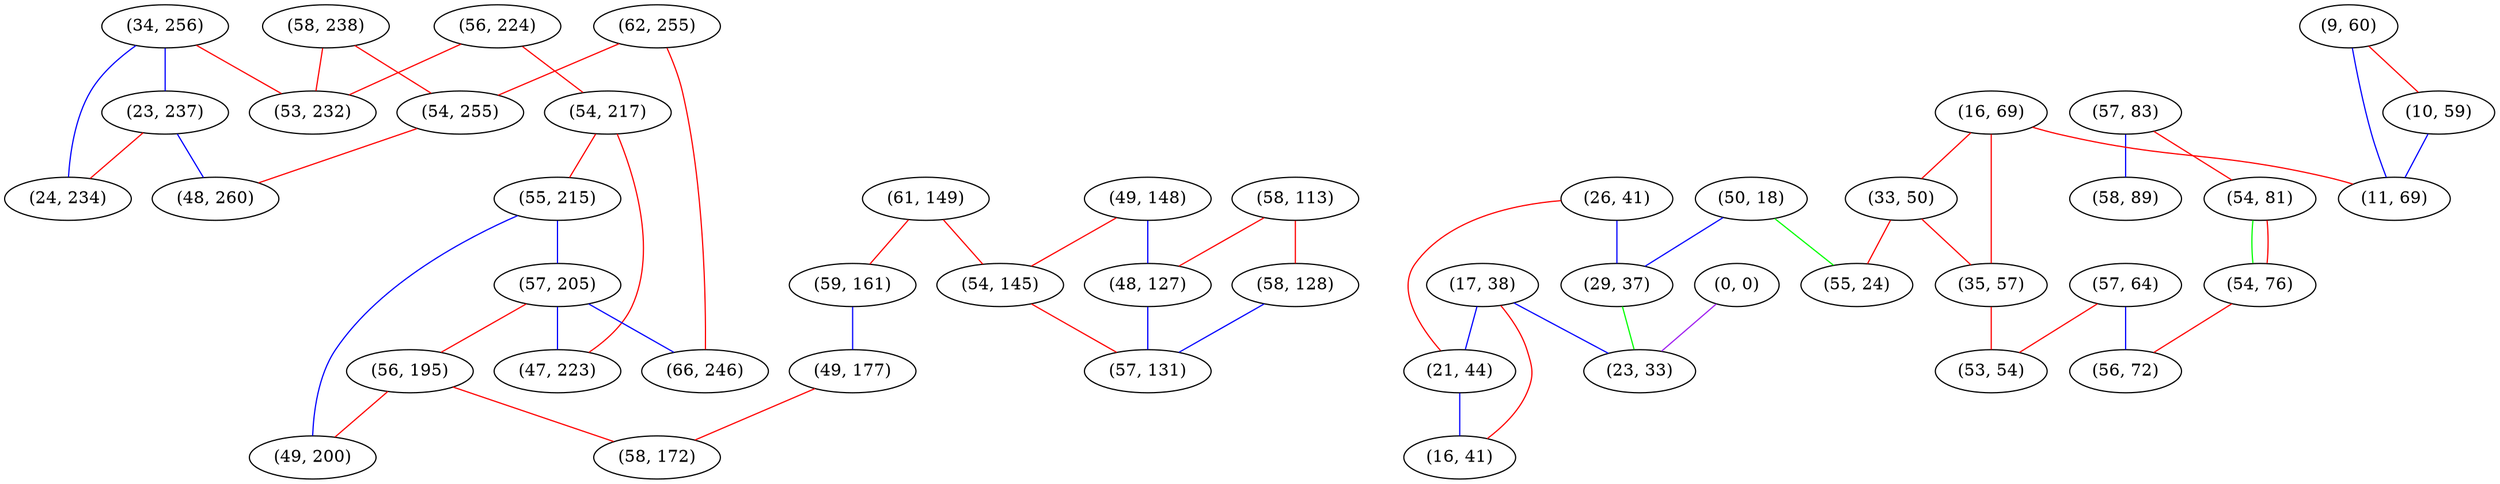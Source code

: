 graph "" {
"(58, 238)";
"(17, 38)";
"(57, 83)";
"(61, 149)";
"(34, 256)";
"(57, 64)";
"(59, 161)";
"(62, 255)";
"(49, 148)";
"(50, 18)";
"(56, 224)";
"(16, 69)";
"(54, 81)";
"(26, 41)";
"(29, 37)";
"(33, 50)";
"(58, 113)";
"(0, 0)";
"(49, 177)";
"(54, 217)";
"(35, 57)";
"(54, 76)";
"(55, 215)";
"(9, 60)";
"(57, 205)";
"(56, 195)";
"(10, 59)";
"(21, 44)";
"(23, 237)";
"(54, 255)";
"(24, 234)";
"(49, 200)";
"(56, 72)";
"(48, 127)";
"(11, 69)";
"(53, 54)";
"(58, 128)";
"(54, 145)";
"(48, 260)";
"(47, 223)";
"(53, 232)";
"(16, 41)";
"(66, 246)";
"(23, 33)";
"(57, 131)";
"(55, 24)";
"(58, 172)";
"(58, 89)";
"(58, 238)" -- "(54, 255)"  [color=red, key=0, weight=1];
"(58, 238)" -- "(53, 232)"  [color=red, key=0, weight=1];
"(17, 38)" -- "(16, 41)"  [color=red, key=0, weight=1];
"(17, 38)" -- "(21, 44)"  [color=blue, key=0, weight=3];
"(17, 38)" -- "(23, 33)"  [color=blue, key=0, weight=3];
"(57, 83)" -- "(54, 81)"  [color=red, key=0, weight=1];
"(57, 83)" -- "(58, 89)"  [color=blue, key=0, weight=3];
"(61, 149)" -- "(54, 145)"  [color=red, key=0, weight=1];
"(61, 149)" -- "(59, 161)"  [color=red, key=0, weight=1];
"(34, 256)" -- "(23, 237)"  [color=blue, key=0, weight=3];
"(34, 256)" -- "(24, 234)"  [color=blue, key=0, weight=3];
"(34, 256)" -- "(53, 232)"  [color=red, key=0, weight=1];
"(57, 64)" -- "(53, 54)"  [color=red, key=0, weight=1];
"(57, 64)" -- "(56, 72)"  [color=blue, key=0, weight=3];
"(59, 161)" -- "(49, 177)"  [color=blue, key=0, weight=3];
"(62, 255)" -- "(66, 246)"  [color=red, key=0, weight=1];
"(62, 255)" -- "(54, 255)"  [color=red, key=0, weight=1];
"(49, 148)" -- "(54, 145)"  [color=red, key=0, weight=1];
"(49, 148)" -- "(48, 127)"  [color=blue, key=0, weight=3];
"(50, 18)" -- "(55, 24)"  [color=green, key=0, weight=2];
"(50, 18)" -- "(29, 37)"  [color=blue, key=0, weight=3];
"(56, 224)" -- "(54, 217)"  [color=red, key=0, weight=1];
"(56, 224)" -- "(53, 232)"  [color=red, key=0, weight=1];
"(16, 69)" -- "(33, 50)"  [color=red, key=0, weight=1];
"(16, 69)" -- "(35, 57)"  [color=red, key=0, weight=1];
"(16, 69)" -- "(11, 69)"  [color=red, key=0, weight=1];
"(54, 81)" -- "(54, 76)"  [color=green, key=0, weight=2];
"(54, 81)" -- "(54, 76)"  [color=red, key=1, weight=1];
"(26, 41)" -- "(21, 44)"  [color=red, key=0, weight=1];
"(26, 41)" -- "(29, 37)"  [color=blue, key=0, weight=3];
"(29, 37)" -- "(23, 33)"  [color=green, key=0, weight=2];
"(33, 50)" -- "(55, 24)"  [color=red, key=0, weight=1];
"(33, 50)" -- "(35, 57)"  [color=red, key=0, weight=1];
"(58, 113)" -- "(58, 128)"  [color=red, key=0, weight=1];
"(58, 113)" -- "(48, 127)"  [color=red, key=0, weight=1];
"(0, 0)" -- "(23, 33)"  [color=purple, key=0, weight=4];
"(49, 177)" -- "(58, 172)"  [color=red, key=0, weight=1];
"(54, 217)" -- "(47, 223)"  [color=red, key=0, weight=1];
"(54, 217)" -- "(55, 215)"  [color=red, key=0, weight=1];
"(35, 57)" -- "(53, 54)"  [color=red, key=0, weight=1];
"(54, 76)" -- "(56, 72)"  [color=red, key=0, weight=1];
"(55, 215)" -- "(57, 205)"  [color=blue, key=0, weight=3];
"(55, 215)" -- "(49, 200)"  [color=blue, key=0, weight=3];
"(9, 60)" -- "(10, 59)"  [color=red, key=0, weight=1];
"(9, 60)" -- "(11, 69)"  [color=blue, key=0, weight=3];
"(57, 205)" -- "(56, 195)"  [color=red, key=0, weight=1];
"(57, 205)" -- "(66, 246)"  [color=blue, key=0, weight=3];
"(57, 205)" -- "(47, 223)"  [color=blue, key=0, weight=3];
"(56, 195)" -- "(49, 200)"  [color=red, key=0, weight=1];
"(56, 195)" -- "(58, 172)"  [color=red, key=0, weight=1];
"(10, 59)" -- "(11, 69)"  [color=blue, key=0, weight=3];
"(21, 44)" -- "(16, 41)"  [color=blue, key=0, weight=3];
"(23, 237)" -- "(24, 234)"  [color=red, key=0, weight=1];
"(23, 237)" -- "(48, 260)"  [color=blue, key=0, weight=3];
"(54, 255)" -- "(48, 260)"  [color=red, key=0, weight=1];
"(48, 127)" -- "(57, 131)"  [color=blue, key=0, weight=3];
"(58, 128)" -- "(57, 131)"  [color=blue, key=0, weight=3];
"(54, 145)" -- "(57, 131)"  [color=red, key=0, weight=1];
}
